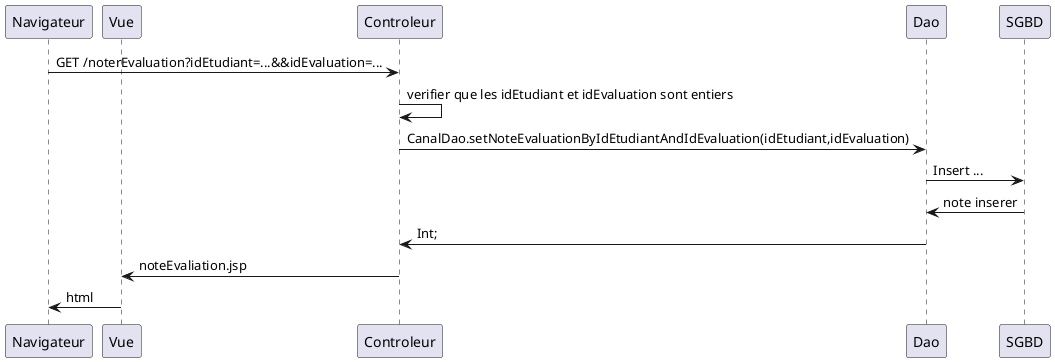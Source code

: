 @startuml
' par défaut, les couches sont disposées dans l'ordre d'apparition
' nous utilison participant pour préciser qu'après Navigateur il y a Vue et non Controleur
participant Navigateur
participant Vue

Navigateur -> Controleur: GET /noterEvaluation?idEtudiant=...&&idEvaluation=...
Controleur -> Controleur: verifier que les idEtudiant et idEvaluation sont entiers
Controleur -> Dao: CanalDao.setNoteEvaluationByIdEtudiantAndIdEvaluation(idEtudiant,idEvaluation)
Dao -> SGBD: Insert ...
SGBD -> Dao: note inserer
Dao -> Controleur: Int;
Controleur -> Vue: noteEvaliation.jsp
Vue -> Navigateur: html
@enduml

/' (commentaire sur plusieurs lignes, comme en Java, avec ' qui remplace *)

    L intitulé et la date de passage de l evaluation
    La liste des étudiants ayant participer
    Un champ de saisi pour que le formateur insère une note

1ere étape
Créer le contrôleur et une vue minimale, et tester
Pour cela, créer une servlet NoteEvaluationSetvlet dans fr.siomassy2021.controller, avec
le chemin (utl) /notesevaluations.
=> commit

2e étape
Mettre des questions en dur dans le contrôleur,
et les afficher dans la JSP.
=> commit

3e étape
Appel de la Dao, qui construit la liste en dur
Le memberId est aussi mis en dur à 1
=> commit
'/